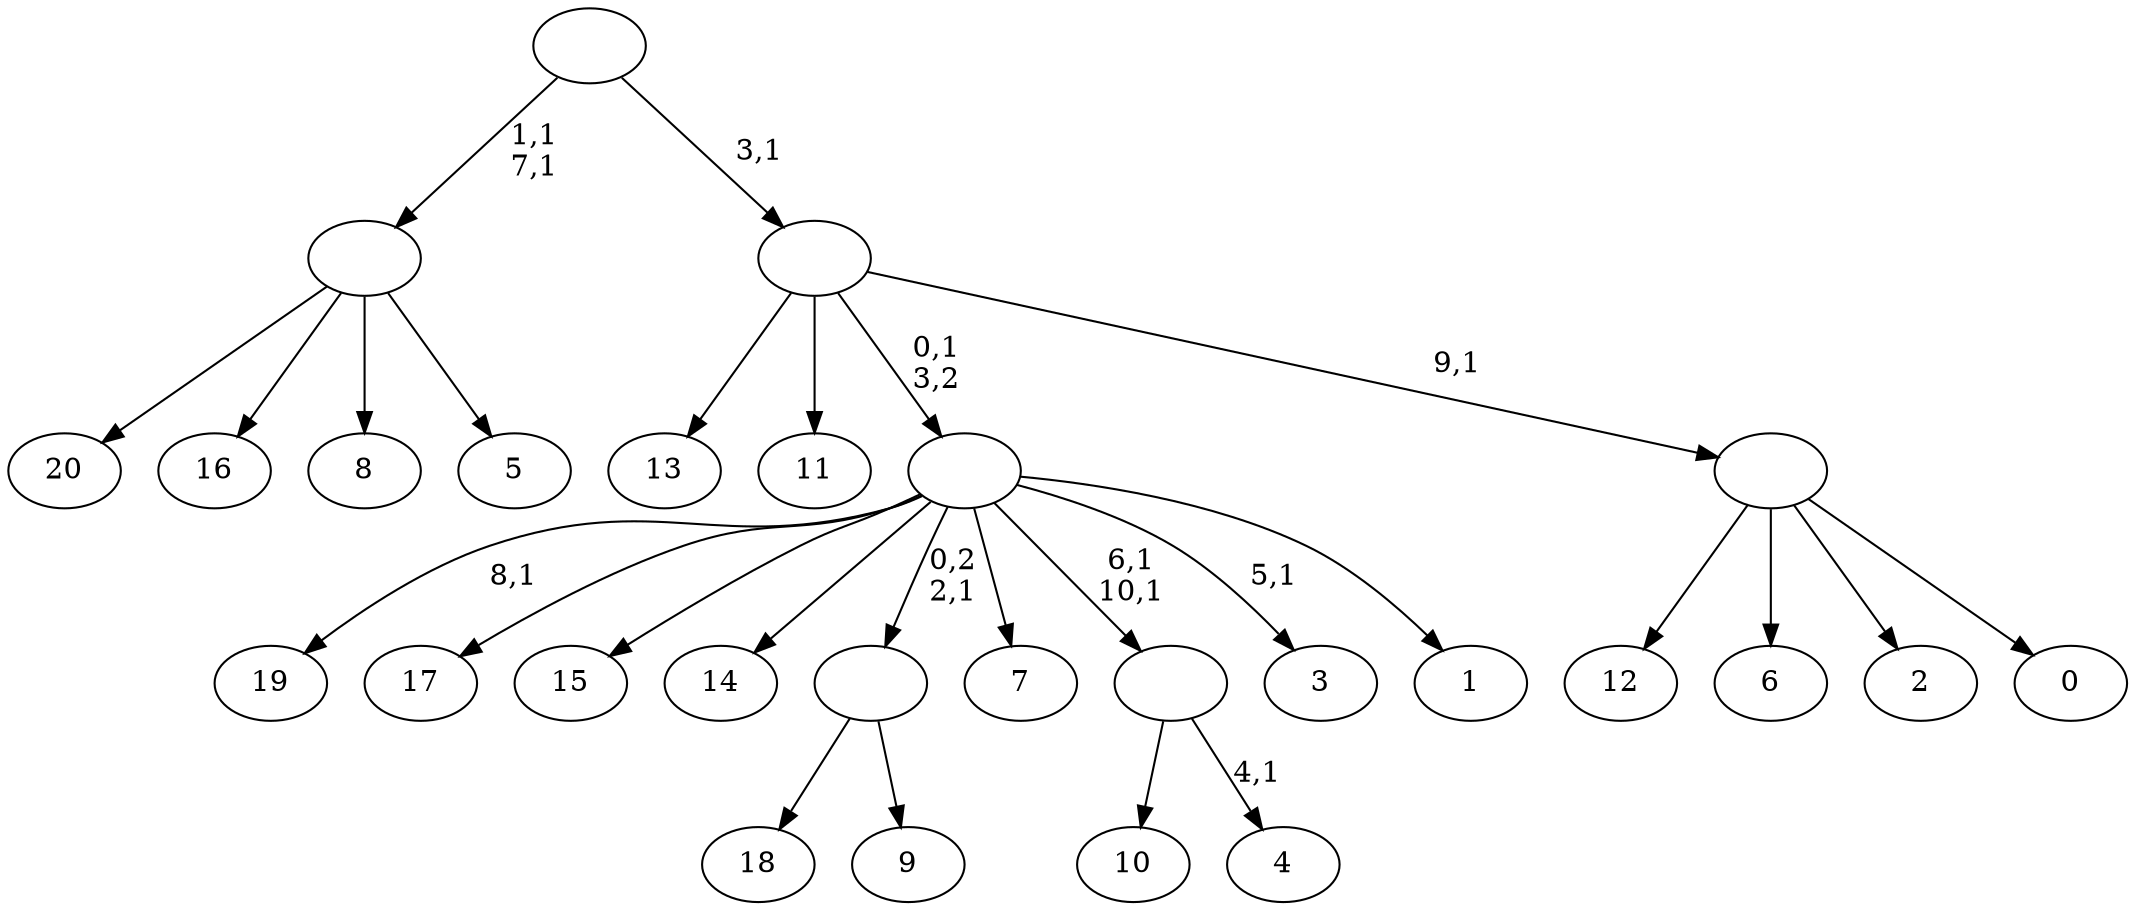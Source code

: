 digraph T {
	32 [label="20"]
	31 [label="19"]
	29 [label="18"]
	28 [label="17"]
	27 [label="16"]
	26 [label="15"]
	25 [label="14"]
	24 [label="13"]
	23 [label="12"]
	22 [label="11"]
	21 [label="10"]
	20 [label="9"]
	19 [label=""]
	18 [label="8"]
	17 [label="7"]
	16 [label="6"]
	15 [label="5"]
	14 [label=""]
	12 [label="4"]
	10 [label=""]
	8 [label="3"]
	6 [label="2"]
	5 [label="1"]
	4 [label=""]
	3 [label="0"]
	2 [label=""]
	1 [label=""]
	0 [label=""]
	19 -> 29 [label=""]
	19 -> 20 [label=""]
	14 -> 32 [label=""]
	14 -> 27 [label=""]
	14 -> 18 [label=""]
	14 -> 15 [label=""]
	10 -> 12 [label="4,1"]
	10 -> 21 [label=""]
	4 -> 8 [label="5,1"]
	4 -> 10 [label="6,1\n10,1"]
	4 -> 31 [label="8,1"]
	4 -> 28 [label=""]
	4 -> 26 [label=""]
	4 -> 25 [label=""]
	4 -> 19 [label="0,2\n2,1"]
	4 -> 17 [label=""]
	4 -> 5 [label=""]
	2 -> 23 [label=""]
	2 -> 16 [label=""]
	2 -> 6 [label=""]
	2 -> 3 [label=""]
	1 -> 24 [label=""]
	1 -> 22 [label=""]
	1 -> 4 [label="0,1\n3,2"]
	1 -> 2 [label="9,1"]
	0 -> 14 [label="1,1\n7,1"]
	0 -> 1 [label="3,1"]
}
